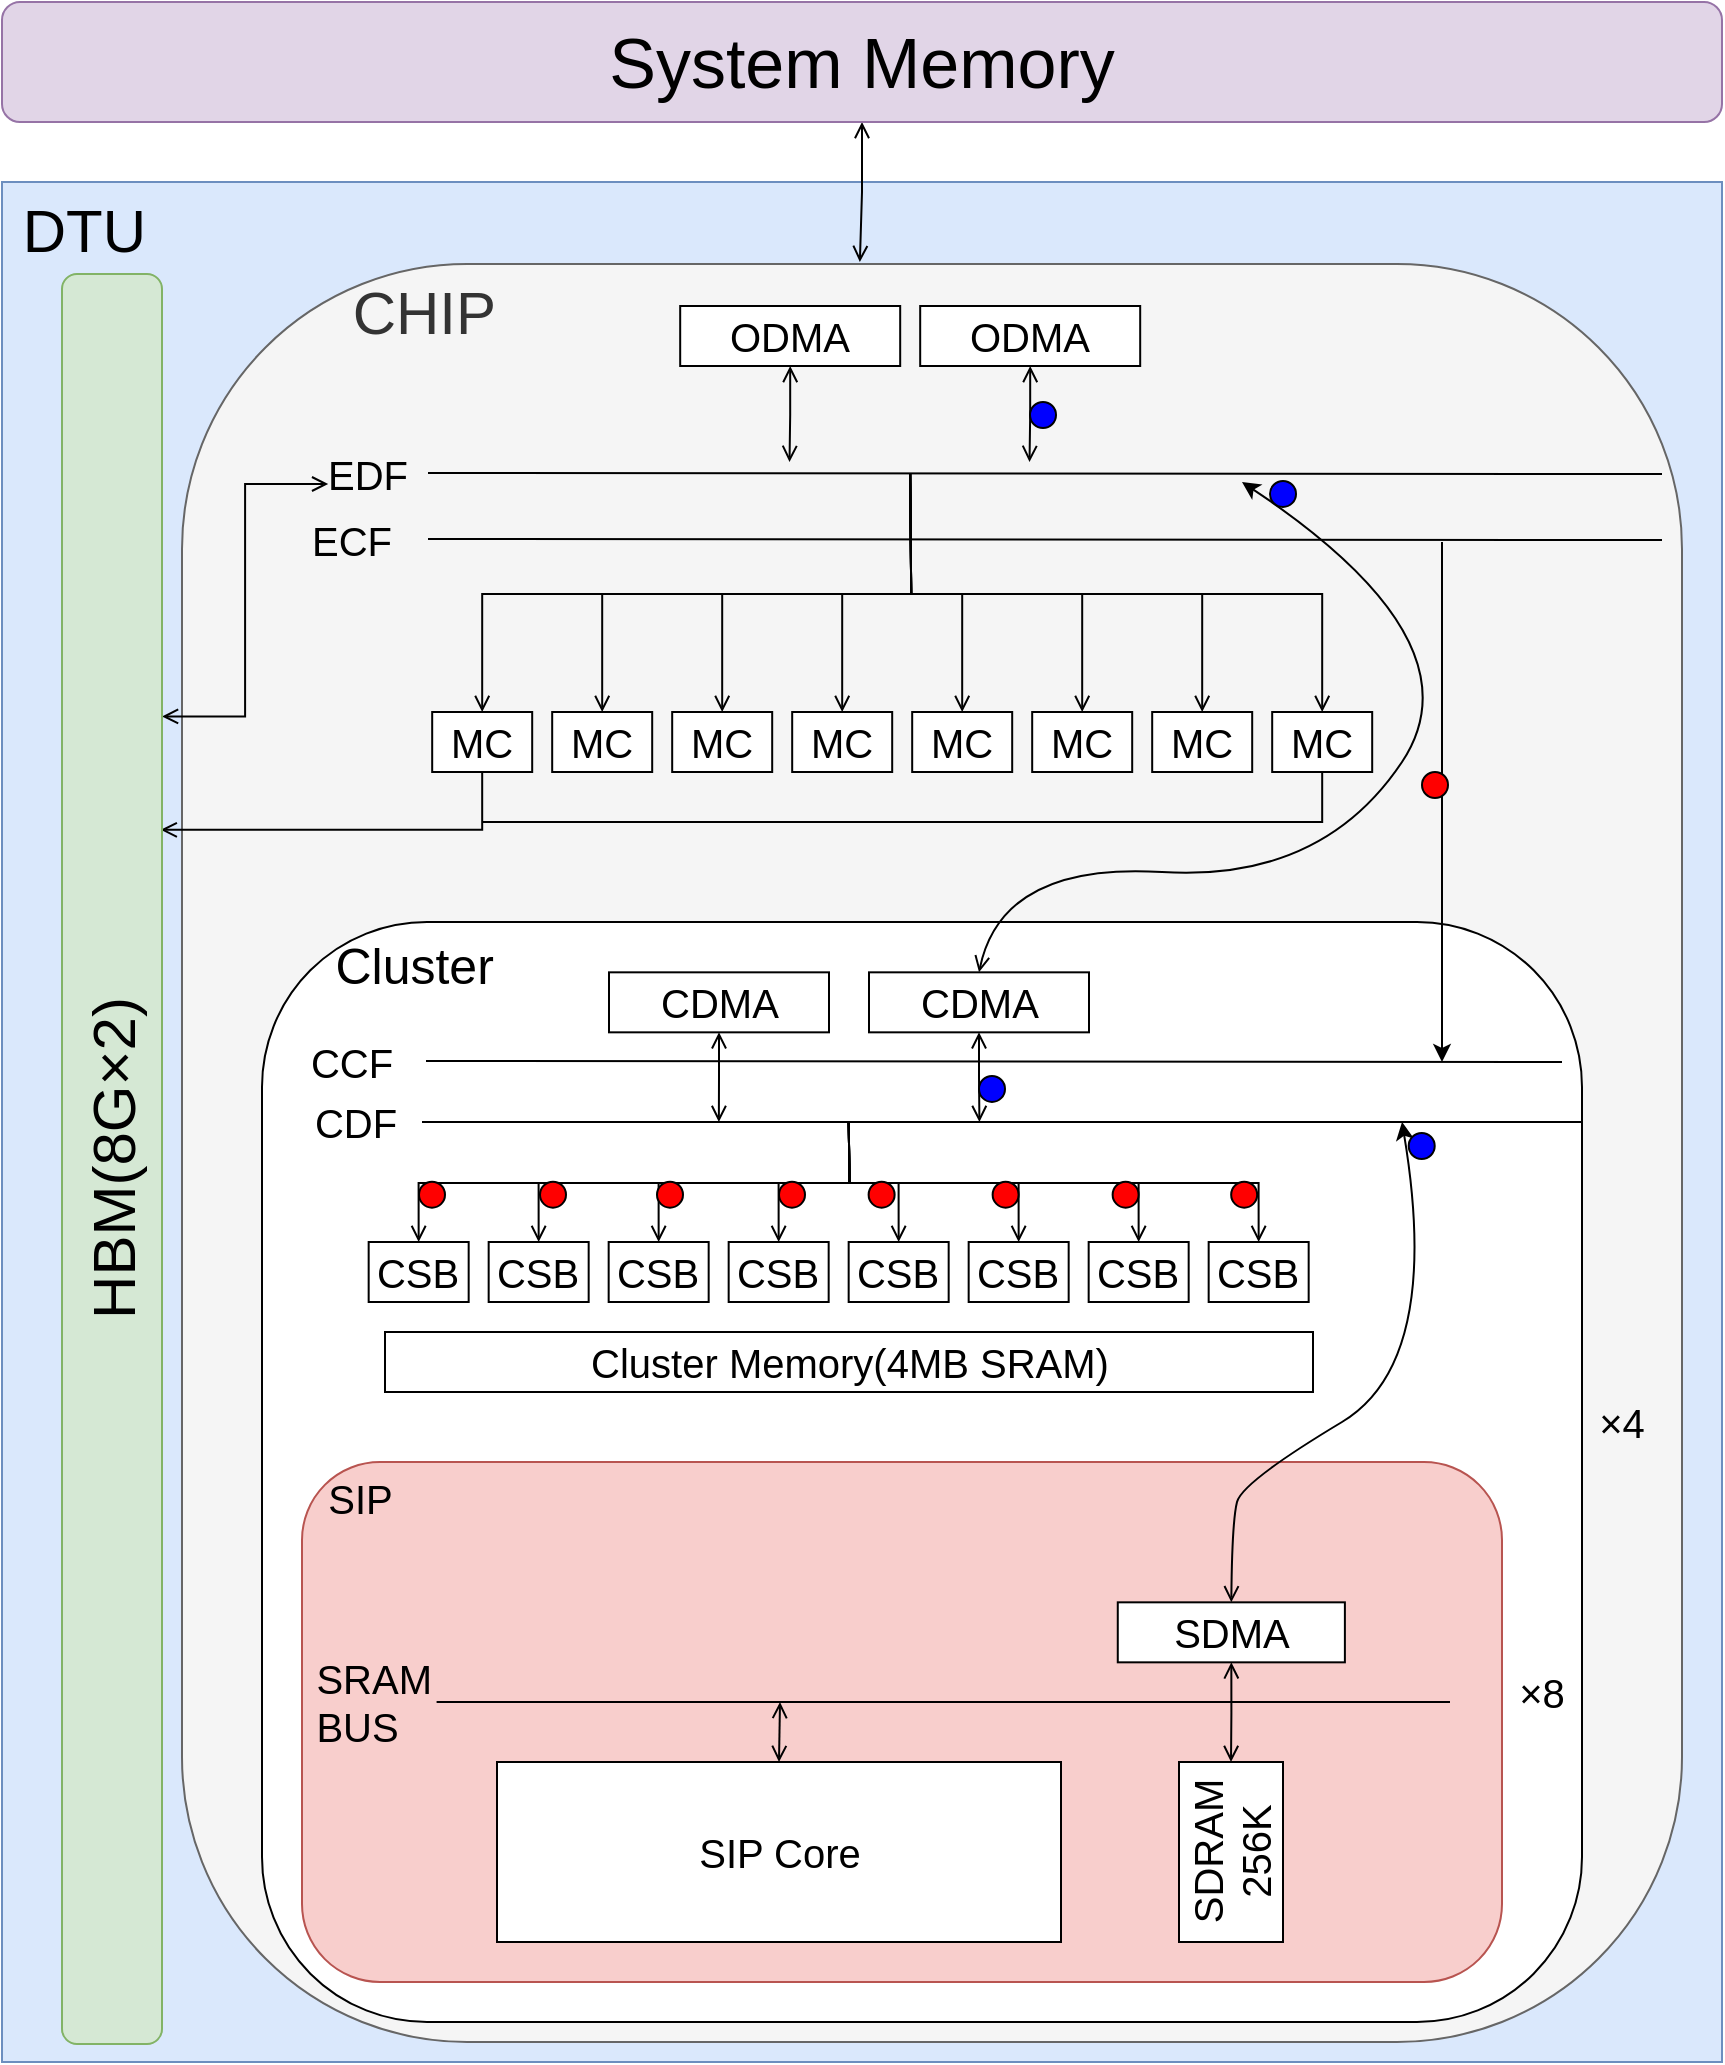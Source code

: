 <mxfile pages="1" version="11.1.5" type="github"><diagram name="Page-1" id="7e0a89b8-554c-2b80-1dc8-d5c74ca68de4"><mxGraphModel dx="782" dy="435" grid="1" gridSize="10" guides="1" tooltips="1" connect="1" arrows="1" fold="1" page="1" pageScale="1" pageWidth="1100" pageHeight="850" background="#ffffff" math="0" shadow="0"><root><mxCell id="0"/><mxCell id="1" parent="0"/><mxCell id="fnxAtJlPScLC8XFcpCaT-1247" value="&lt;font style=&quot;font-size: 30px&quot;&gt;&amp;nbsp;DTU&lt;/font&gt;" style="rounded=0;whiteSpace=wrap;html=1;strokeColor=#6c8ebf;fillColor=#dae8fc;fontSize=20;align=left;verticalAlign=top;" vertex="1" parent="1"><mxGeometry x="590" y="130" width="860" height="940" as="geometry"/></mxCell><mxCell id="fnxAtJlPScLC8XFcpCaT-400" value="&lt;font style=&quot;font-size: 30px&quot;&gt;&amp;nbsp; &amp;nbsp; &amp;nbsp; &amp;nbsp; &amp;nbsp; CHIP&lt;/font&gt;" style="rounded=1;whiteSpace=wrap;html=1;align=left;verticalAlign=top;fontSize=25;arcSize=19;fillColor=#f5f5f5;strokeColor=#666666;fontColor=#333333;" vertex="1" parent="1"><mxGeometry x="680" y="171" width="750" height="889" as="geometry"/></mxCell><mxCell id="fnxAtJlPScLC8XFcpCaT-1179" value="&lt;font style=&quot;font-size: 25px;&quot;&gt;&amp;nbsp; &amp;nbsp; &amp;nbsp;Cluster&lt;/font&gt;" style="rounded=1;whiteSpace=wrap;html=1;align=left;verticalAlign=top;fontSize=25;" vertex="1" parent="1"><mxGeometry x="720" y="500" width="660" height="550" as="geometry"/></mxCell><mxCell id="fnxAtJlPScLC8XFcpCaT-349" style="edgeStyle=orthogonalEdgeStyle;rounded=0;orthogonalLoop=1;jettySize=auto;html=1;exitX=0.5;exitY=0;exitDx=0;exitDy=0;startArrow=open;startFill=0;endArrow=none;endFill=0;strokeColor=#000000;fontSize=20;" edge="1" parent="1" source="fnxAtJlPScLC8XFcpCaT-285"><mxGeometry relative="1" as="geometry"><mxPoint x="1013.333" y="600" as="targetPoint"/></mxGeometry></mxCell><mxCell id="fnxAtJlPScLC8XFcpCaT-285" value="CSB" style="rounded=0;whiteSpace=wrap;html=1;align=center;fontSize=20;" vertex="1" parent="1"><mxGeometry x="773.333" y="660" width="50" height="30" as="geometry"/></mxCell><mxCell id="fnxAtJlPScLC8XFcpCaT-350" style="edgeStyle=orthogonalEdgeStyle;rounded=0;orthogonalLoop=1;jettySize=auto;html=1;exitX=0.5;exitY=0;exitDx=0;exitDy=0;startArrow=open;startFill=0;endArrow=none;endFill=0;strokeColor=#000000;fontSize=20;" edge="1" parent="1" source="fnxAtJlPScLC8XFcpCaT-290"><mxGeometry relative="1" as="geometry"><mxPoint x="1013.333" y="600" as="targetPoint"/></mxGeometry></mxCell><mxCell id="fnxAtJlPScLC8XFcpCaT-290" value="CSB" style="rounded=0;whiteSpace=wrap;html=1;align=center;fontSize=20;" vertex="1" parent="1"><mxGeometry x="833.333" y="660" width="50" height="30" as="geometry"/></mxCell><mxCell id="fnxAtJlPScLC8XFcpCaT-351" style="edgeStyle=orthogonalEdgeStyle;rounded=0;orthogonalLoop=1;jettySize=auto;html=1;exitX=0.5;exitY=0;exitDx=0;exitDy=0;startArrow=open;startFill=0;endArrow=none;endFill=0;strokeColor=#000000;fontSize=20;" edge="1" parent="1" source="fnxAtJlPScLC8XFcpCaT-291"><mxGeometry relative="1" as="geometry"><mxPoint x="1013.333" y="600" as="targetPoint"/></mxGeometry></mxCell><mxCell id="fnxAtJlPScLC8XFcpCaT-291" value="CSB" style="rounded=0;whiteSpace=wrap;html=1;align=center;fontSize=20;" vertex="1" parent="1"><mxGeometry x="893.333" y="660" width="50" height="30" as="geometry"/></mxCell><mxCell id="fnxAtJlPScLC8XFcpCaT-352" style="edgeStyle=orthogonalEdgeStyle;rounded=0;orthogonalLoop=1;jettySize=auto;html=1;exitX=0.5;exitY=0;exitDx=0;exitDy=0;startArrow=open;startFill=0;endArrow=none;endFill=0;strokeColor=#000000;fontSize=20;" edge="1" parent="1" source="fnxAtJlPScLC8XFcpCaT-292"><mxGeometry relative="1" as="geometry"><mxPoint x="1013.333" y="600" as="targetPoint"/></mxGeometry></mxCell><mxCell id="fnxAtJlPScLC8XFcpCaT-292" value="CSB" style="rounded=0;whiteSpace=wrap;html=1;align=center;fontSize=20;" vertex="1" parent="1"><mxGeometry x="953.333" y="660" width="50" height="30" as="geometry"/></mxCell><mxCell id="fnxAtJlPScLC8XFcpCaT-353" style="edgeStyle=orthogonalEdgeStyle;rounded=0;orthogonalLoop=1;jettySize=auto;html=1;exitX=0.5;exitY=0;exitDx=0;exitDy=0;startArrow=open;startFill=0;endArrow=none;endFill=0;strokeColor=#000000;fontSize=20;" edge="1" parent="1" source="fnxAtJlPScLC8XFcpCaT-294"><mxGeometry relative="1" as="geometry"><mxPoint x="1013.333" y="600" as="targetPoint"/></mxGeometry></mxCell><mxCell id="fnxAtJlPScLC8XFcpCaT-294" value="CSB" style="rounded=0;whiteSpace=wrap;html=1;align=center;fontSize=20;" vertex="1" parent="1"><mxGeometry x="1013.333" y="660" width="50" height="30" as="geometry"/></mxCell><mxCell id="fnxAtJlPScLC8XFcpCaT-354" style="edgeStyle=orthogonalEdgeStyle;rounded=0;orthogonalLoop=1;jettySize=auto;html=1;exitX=0.5;exitY=0;exitDx=0;exitDy=0;startArrow=open;startFill=0;endArrow=none;endFill=0;strokeColor=#000000;fontSize=20;" edge="1" parent="1" source="fnxAtJlPScLC8XFcpCaT-295"><mxGeometry relative="1" as="geometry"><mxPoint x="1013.333" y="600" as="targetPoint"/></mxGeometry></mxCell><mxCell id="fnxAtJlPScLC8XFcpCaT-295" value="CSB" style="rounded=0;whiteSpace=wrap;html=1;align=center;fontSize=20;" vertex="1" parent="1"><mxGeometry x="1073.333" y="660" width="50" height="30" as="geometry"/></mxCell><mxCell id="fnxAtJlPScLC8XFcpCaT-355" style="edgeStyle=orthogonalEdgeStyle;rounded=0;orthogonalLoop=1;jettySize=auto;html=1;exitX=0.5;exitY=0;exitDx=0;exitDy=0;startArrow=open;startFill=0;endArrow=none;endFill=0;strokeColor=#000000;fontSize=20;" edge="1" parent="1" source="fnxAtJlPScLC8XFcpCaT-296"><mxGeometry relative="1" as="geometry"><mxPoint x="1013.333" y="600" as="targetPoint"/></mxGeometry></mxCell><mxCell id="fnxAtJlPScLC8XFcpCaT-296" value="CSB" style="rounded=0;whiteSpace=wrap;html=1;align=center;fontSize=20;" vertex="1" parent="1"><mxGeometry x="1133.333" y="660" width="50" height="30" as="geometry"/></mxCell><mxCell id="fnxAtJlPScLC8XFcpCaT-356" style="edgeStyle=orthogonalEdgeStyle;rounded=0;orthogonalLoop=1;jettySize=auto;html=1;exitX=0.5;exitY=0;exitDx=0;exitDy=0;startArrow=open;startFill=0;endArrow=none;endFill=0;strokeColor=#000000;fontSize=20;" edge="1" parent="1" source="fnxAtJlPScLC8XFcpCaT-297"><mxGeometry relative="1" as="geometry"><mxPoint x="1013.333" y="600" as="targetPoint"/></mxGeometry></mxCell><mxCell id="fnxAtJlPScLC8XFcpCaT-297" value="CSB" style="rounded=0;whiteSpace=wrap;html=1;align=center;fontSize=20;" vertex="1" parent="1"><mxGeometry x="1193.333" y="660" width="50" height="30" as="geometry"/></mxCell><mxCell id="fnxAtJlPScLC8XFcpCaT-321" style="edgeStyle=orthogonalEdgeStyle;rounded=0;orthogonalLoop=1;jettySize=auto;html=1;exitX=0.5;exitY=0;exitDx=0;exitDy=0;startArrow=open;startFill=0;endArrow=none;endFill=0;strokeColor=#000000;fontSize=20;" edge="1" parent="1" source="fnxAtJlPScLC8XFcpCaT-298"><mxGeometry relative="1" as="geometry"><mxPoint x="1044.095" y="276" as="targetPoint"/></mxGeometry></mxCell><mxCell id="fnxAtJlPScLC8XFcpCaT-1249" style="edgeStyle=orthogonalEdgeStyle;rounded=0;orthogonalLoop=1;jettySize=auto;html=1;exitX=0.5;exitY=1;exitDx=0;exitDy=0;entryX=0.987;entryY=0.314;entryDx=0;entryDy=0;entryPerimeter=0;startArrow=none;startFill=0;endArrow=open;endFill=0;strokeColor=#000000;fontSize=20;" edge="1" parent="1" source="fnxAtJlPScLC8XFcpCaT-298" target="fnxAtJlPScLC8XFcpCaT-1181"><mxGeometry relative="1" as="geometry"/></mxCell><mxCell id="fnxAtJlPScLC8XFcpCaT-298" value="MC" style="rounded=0;whiteSpace=wrap;html=1;align=center;fontSize=20;" vertex="1" parent="1"><mxGeometry x="805.095" y="395" width="50" height="30" as="geometry"/></mxCell><mxCell id="fnxAtJlPScLC8XFcpCaT-325" style="edgeStyle=orthogonalEdgeStyle;rounded=0;orthogonalLoop=1;jettySize=auto;html=1;exitX=0.5;exitY=0;exitDx=0;exitDy=0;startArrow=open;startFill=0;endArrow=none;endFill=0;strokeColor=#000000;fontSize=20;" edge="1" parent="1" source="fnxAtJlPScLC8XFcpCaT-299"><mxGeometry relative="1" as="geometry"><mxPoint x="1044.095" y="276" as="targetPoint"/></mxGeometry></mxCell><mxCell id="fnxAtJlPScLC8XFcpCaT-299" value="MC" style="rounded=0;whiteSpace=wrap;html=1;align=center;fontSize=20;" vertex="1" parent="1"><mxGeometry x="865.095" y="395" width="50" height="30" as="geometry"/></mxCell><mxCell id="fnxAtJlPScLC8XFcpCaT-326" style="edgeStyle=orthogonalEdgeStyle;rounded=0;orthogonalLoop=1;jettySize=auto;html=1;exitX=0.5;exitY=0;exitDx=0;exitDy=0;startArrow=open;startFill=0;endArrow=none;endFill=0;strokeColor=#000000;fontSize=20;" edge="1" parent="1" source="fnxAtJlPScLC8XFcpCaT-300"><mxGeometry relative="1" as="geometry"><mxPoint x="1044.095" y="276" as="targetPoint"/></mxGeometry></mxCell><mxCell id="fnxAtJlPScLC8XFcpCaT-300" value="MC" style="rounded=0;whiteSpace=wrap;html=1;align=center;fontSize=20;" vertex="1" parent="1"><mxGeometry x="925.095" y="395" width="50" height="30" as="geometry"/></mxCell><mxCell id="fnxAtJlPScLC8XFcpCaT-327" style="edgeStyle=orthogonalEdgeStyle;rounded=0;orthogonalLoop=1;jettySize=auto;html=1;exitX=0.5;exitY=0;exitDx=0;exitDy=0;startArrow=open;startFill=0;endArrow=none;endFill=0;strokeColor=#000000;fontSize=20;" edge="1" parent="1" source="fnxAtJlPScLC8XFcpCaT-301"><mxGeometry relative="1" as="geometry"><mxPoint x="1044.095" y="276" as="targetPoint"/></mxGeometry></mxCell><mxCell id="fnxAtJlPScLC8XFcpCaT-301" value="MC" style="rounded=0;whiteSpace=wrap;html=1;align=center;fontSize=20;" vertex="1" parent="1"><mxGeometry x="985.095" y="395" width="50" height="30" as="geometry"/></mxCell><mxCell id="fnxAtJlPScLC8XFcpCaT-328" style="edgeStyle=orthogonalEdgeStyle;rounded=0;orthogonalLoop=1;jettySize=auto;html=1;exitX=0.5;exitY=0;exitDx=0;exitDy=0;startArrow=open;startFill=0;endArrow=none;endFill=0;strokeColor=#000000;fontSize=20;" edge="1" parent="1" source="fnxAtJlPScLC8XFcpCaT-302"><mxGeometry relative="1" as="geometry"><mxPoint x="1044.095" y="276" as="targetPoint"/></mxGeometry></mxCell><mxCell id="fnxAtJlPScLC8XFcpCaT-302" value="MC" style="rounded=0;whiteSpace=wrap;html=1;align=center;fontSize=20;" vertex="1" parent="1"><mxGeometry x="1045.095" y="395" width="50" height="30" as="geometry"/></mxCell><mxCell id="fnxAtJlPScLC8XFcpCaT-329" style="edgeStyle=orthogonalEdgeStyle;rounded=0;orthogonalLoop=1;jettySize=auto;html=1;exitX=0.5;exitY=0;exitDx=0;exitDy=0;startArrow=open;startFill=0;endArrow=none;endFill=0;strokeColor=#000000;fontSize=20;" edge="1" parent="1" source="fnxAtJlPScLC8XFcpCaT-303"><mxGeometry relative="1" as="geometry"><mxPoint x="1044.095" y="276" as="targetPoint"/></mxGeometry></mxCell><mxCell id="fnxAtJlPScLC8XFcpCaT-303" value="MC" style="rounded=0;whiteSpace=wrap;html=1;align=center;fontSize=20;" vertex="1" parent="1"><mxGeometry x="1105.095" y="395" width="50" height="30" as="geometry"/></mxCell><mxCell id="fnxAtJlPScLC8XFcpCaT-330" style="edgeStyle=orthogonalEdgeStyle;rounded=0;orthogonalLoop=1;jettySize=auto;html=1;exitX=0.5;exitY=0;exitDx=0;exitDy=0;startArrow=open;startFill=0;endArrow=none;endFill=0;strokeColor=#000000;fontSize=20;" edge="1" parent="1" source="fnxAtJlPScLC8XFcpCaT-304"><mxGeometry relative="1" as="geometry"><mxPoint x="1044.095" y="276" as="targetPoint"/></mxGeometry></mxCell><mxCell id="fnxAtJlPScLC8XFcpCaT-304" value="MC" style="rounded=0;whiteSpace=wrap;html=1;align=center;fontSize=20;" vertex="1" parent="1"><mxGeometry x="1165.095" y="395" width="50" height="30" as="geometry"/></mxCell><mxCell id="fnxAtJlPScLC8XFcpCaT-322" style="edgeStyle=orthogonalEdgeStyle;rounded=0;orthogonalLoop=1;jettySize=auto;html=1;exitX=0.5;exitY=0;exitDx=0;exitDy=0;startArrow=open;startFill=0;endArrow=none;endFill=0;strokeColor=#000000;fontSize=20;" edge="1" parent="1" source="fnxAtJlPScLC8XFcpCaT-305"><mxGeometry relative="1" as="geometry"><mxPoint x="1044.095" y="276" as="targetPoint"/></mxGeometry></mxCell><mxCell id="fnxAtJlPScLC8XFcpCaT-1251" style="edgeStyle=orthogonalEdgeStyle;rounded=0;orthogonalLoop=1;jettySize=auto;html=1;exitX=0.5;exitY=1;exitDx=0;exitDy=0;startArrow=none;startFill=0;endArrow=none;endFill=0;strokeColor=#000000;fontSize=20;" edge="1" parent="1" source="fnxAtJlPScLC8XFcpCaT-305"><mxGeometry relative="1" as="geometry"><mxPoint x="830" y="450" as="targetPoint"/><Array as="points"><mxPoint x="1250" y="450"/></Array></mxGeometry></mxCell><mxCell id="fnxAtJlPScLC8XFcpCaT-305" value="MC" style="rounded=0;whiteSpace=wrap;html=1;align=center;fontSize=20;" vertex="1" parent="1"><mxGeometry x="1225.095" y="395" width="50" height="30" as="geometry"/></mxCell><mxCell id="fnxAtJlPScLC8XFcpCaT-307" value="" style="endArrow=none;html=1;strokeColor=#000000;fontSize=20;" edge="1" parent="1"><mxGeometry width="50" height="50" relative="1" as="geometry"><mxPoint x="803" y="275.5" as="sourcePoint"/><mxPoint x="1420" y="276" as="targetPoint"/><Array as="points"/></mxGeometry></mxCell><mxCell id="fnxAtJlPScLC8XFcpCaT-324" value="EDF" style="text;html=1;strokeColor=none;fillColor=none;align=center;verticalAlign=middle;whiteSpace=wrap;rounded=0;fontSize=20;" vertex="1" parent="1"><mxGeometry x="753.095" y="266" width="40" height="20" as="geometry"/></mxCell><mxCell id="fnxAtJlPScLC8XFcpCaT-1190" style="edgeStyle=orthogonalEdgeStyle;rounded=0;orthogonalLoop=1;jettySize=auto;html=1;exitX=0.5;exitY=1;exitDx=0;exitDy=0;startArrow=open;startFill=0;endArrow=open;endFill=0;strokeColor=#000000;fontSize=20;" edge="1" parent="1" source="fnxAtJlPScLC8XFcpCaT-332"><mxGeometry relative="1" as="geometry"><mxPoint x="983.759" y="270" as="targetPoint"/></mxGeometry></mxCell><mxCell id="fnxAtJlPScLC8XFcpCaT-332" value="&lt;font style=&quot;font-size: 20px&quot;&gt;ODMA&lt;/font&gt;" style="rounded=0;whiteSpace=wrap;html=1;align=center;fontSize=20;" vertex="1" parent="1"><mxGeometry x="929.095" y="192" width="110" height="30" as="geometry"/></mxCell><mxCell id="fnxAtJlPScLC8XFcpCaT-1192" style="edgeStyle=orthogonalEdgeStyle;rounded=0;orthogonalLoop=1;jettySize=auto;html=1;exitX=0.5;exitY=1;exitDx=0;exitDy=0;startArrow=open;startFill=0;endArrow=open;endFill=0;strokeColor=#000000;fontSize=20;" edge="1" parent="1" source="fnxAtJlPScLC8XFcpCaT-336"><mxGeometry relative="1" as="geometry"><mxPoint x="1103.759" y="270" as="targetPoint"/></mxGeometry></mxCell><mxCell id="fnxAtJlPScLC8XFcpCaT-336" value="&lt;font style=&quot;font-size: 20px&quot;&gt;ODMA&lt;/font&gt;" style="rounded=0;whiteSpace=wrap;html=1;align=center;fontSize=20;" vertex="1" parent="1"><mxGeometry x="1049.095" y="192" width="110" height="30" as="geometry"/></mxCell><mxCell id="fnxAtJlPScLC8XFcpCaT-337" value="" style="endArrow=none;html=1;strokeColor=#000000;fontSize=20;" edge="1" parent="1"><mxGeometry width="50" height="50" relative="1" as="geometry"><mxPoint x="800" y="600" as="sourcePoint"/><mxPoint x="1380" y="600" as="targetPoint"/><Array as="points"/></mxGeometry></mxCell><mxCell id="fnxAtJlPScLC8XFcpCaT-338" value="CDF" style="text;html=1;strokeColor=none;fillColor=none;align=center;verticalAlign=middle;whiteSpace=wrap;rounded=0;fontSize=20;" vertex="1" parent="1"><mxGeometry x="746.833" y="590" width="40" height="20" as="geometry"/></mxCell><mxCell id="fnxAtJlPScLC8XFcpCaT-1232" style="edgeStyle=orthogonalEdgeStyle;rounded=0;orthogonalLoop=1;jettySize=auto;html=1;exitX=0.5;exitY=1;exitDx=0;exitDy=0;startArrow=open;startFill=0;endArrow=open;endFill=0;strokeColor=#000000;fontSize=20;" edge="1" parent="1" source="fnxAtJlPScLC8XFcpCaT-339"><mxGeometry relative="1" as="geometry"><mxPoint x="948.429" y="600" as="targetPoint"/></mxGeometry></mxCell><mxCell id="fnxAtJlPScLC8XFcpCaT-339" value="CDMA" style="rounded=0;whiteSpace=wrap;html=1;align=center;fontSize=20;" vertex="1" parent="1"><mxGeometry x="893.5" y="525.167" width="110" height="30" as="geometry"/></mxCell><mxCell id="fnxAtJlPScLC8XFcpCaT-1233" style="edgeStyle=orthogonalEdgeStyle;rounded=0;orthogonalLoop=1;jettySize=auto;html=1;exitX=0.5;exitY=1;exitDx=0;exitDy=0;startArrow=open;startFill=0;endArrow=open;endFill=0;strokeColor=#000000;fontSize=20;" edge="1" parent="1" source="fnxAtJlPScLC8XFcpCaT-340"><mxGeometry relative="1" as="geometry"><mxPoint x="1078.714" y="600" as="targetPoint"/></mxGeometry></mxCell><mxCell id="fnxAtJlPScLC8XFcpCaT-340" value="CDMA" style="rounded=0;whiteSpace=wrap;html=1;align=center;fontSize=20;" vertex="1" parent="1"><mxGeometry x="1023.5" y="525.167" width="110" height="30" as="geometry"/></mxCell><mxCell id="fnxAtJlPScLC8XFcpCaT-402" value="Cluster Memory(4MB SRAM)" style="rounded=0;whiteSpace=wrap;html=1;align=center;fontSize=20;" vertex="1" parent="1"><mxGeometry x="781.5" y="705" width="464" height="30" as="geometry"/></mxCell><mxCell id="fnxAtJlPScLC8XFcpCaT-1248" style="edgeStyle=orthogonalEdgeStyle;rounded=0;orthogonalLoop=1;jettySize=auto;html=1;exitX=1;exitY=0.25;exitDx=0;exitDy=0;entryX=0;entryY=0.75;entryDx=0;entryDy=0;startArrow=open;startFill=0;endArrow=open;endFill=0;strokeColor=#000000;fontSize=20;" edge="1" parent="1" source="fnxAtJlPScLC8XFcpCaT-1181" target="fnxAtJlPScLC8XFcpCaT-324"><mxGeometry relative="1" as="geometry"/></mxCell><mxCell id="fnxAtJlPScLC8XFcpCaT-1181" value="&lt;font style=&quot;font-size: 30px&quot;&gt;HBM(8G×2)&lt;/font&gt;" style="rounded=1;whiteSpace=wrap;html=1;align=center;direction=east;flipV=0;horizontal=0;fontSize=25;fillColor=#d5e8d4;strokeColor=#82b366;" vertex="1" parent="1"><mxGeometry x="620" y="176" width="50" height="885" as="geometry"/></mxCell><mxCell id="fnxAtJlPScLC8XFcpCaT-404" value="&lt;font style=&quot;font-size: 20px;&quot;&gt;&amp;nbsp; SIP&lt;/font&gt;" style="rounded=1;whiteSpace=wrap;html=1;align=left;verticalAlign=top;fontSize=20;fillColor=#f8cecc;strokeColor=#b85450;" vertex="1" parent="1"><mxGeometry x="740" y="770" width="600" height="260" as="geometry"/></mxCell><mxCell id="fnxAtJlPScLC8XFcpCaT-1243" style="edgeStyle=orthogonalEdgeStyle;rounded=0;orthogonalLoop=1;jettySize=auto;html=1;exitX=0.5;exitY=1;exitDx=0;exitDy=0;entryX=0.5;entryY=0;entryDx=0;entryDy=0;startArrow=open;startFill=0;endArrow=open;endFill=0;strokeColor=#000000;fontSize=20;" edge="1" parent="1" source="fnxAtJlPScLC8XFcpCaT-361" target="fnxAtJlPScLC8XFcpCaT-369"><mxGeometry relative="1" as="geometry"/></mxCell><mxCell id="fnxAtJlPScLC8XFcpCaT-361" value="SDMA" style="rounded=0;whiteSpace=wrap;html=1;align=center;fontSize=20;" vertex="1" parent="1"><mxGeometry x="1147.888" y="840.167" width="113.557" height="30" as="geometry"/></mxCell><mxCell id="fnxAtJlPScLC8XFcpCaT-369" value="SDRAM&lt;br&gt;256K" style="rounded=0;whiteSpace=wrap;html=1;align=center;fontSize=20;horizontal=0;" vertex="1" parent="1"><mxGeometry x="1178.5" y="920" width="52" height="90" as="geometry"/></mxCell><mxCell id="fnxAtJlPScLC8XFcpCaT-378" value="" style="endArrow=none;html=1;strokeColor=#000000;fontSize=20;" edge="1" parent="1"><mxGeometry width="50" height="50" relative="1" as="geometry"><mxPoint x="807.293" y="890" as="sourcePoint"/><mxPoint x="1313.999" y="890" as="targetPoint"/><Array as="points"/></mxGeometry></mxCell><mxCell id="fnxAtJlPScLC8XFcpCaT-381" value="&lt;div style=&quot;text-align: justify&quot;&gt;&lt;span&gt;SRAM&lt;/span&gt;&lt;/div&gt;&lt;div style=&quot;text-align: justify&quot;&gt;&lt;span&gt;BUS&lt;/span&gt;&lt;/div&gt;" style="text;html=1;strokeColor=none;fillColor=none;align=right;verticalAlign=middle;whiteSpace=wrap;rounded=0;fontSize=20;" vertex="1" parent="1"><mxGeometry x="766" y="880" width="41.293" height="20" as="geometry"/></mxCell><mxCell id="fnxAtJlPScLC8XFcpCaT-1183" value="×8" style="text;html=1;strokeColor=none;fillColor=none;align=center;verticalAlign=middle;whiteSpace=wrap;rounded=0;fontSize=20;" vertex="1" parent="1"><mxGeometry x="1340" y="875" width="40" height="20" as="geometry"/></mxCell><mxCell id="fnxAtJlPScLC8XFcpCaT-1184" value="×4" style="text;html=1;strokeColor=none;fillColor=none;align=center;verticalAlign=middle;whiteSpace=wrap;rounded=0;fontSize=20;" vertex="1" parent="1"><mxGeometry x="1380" y="740" width="40" height="20" as="geometry"/></mxCell><mxCell id="fnxAtJlPScLC8XFcpCaT-1193" style="edgeStyle=orthogonalEdgeStyle;rounded=0;orthogonalLoop=1;jettySize=auto;html=1;exitX=0.5;exitY=1;exitDx=0;exitDy=0;startArrow=open;startFill=0;endArrow=open;endFill=0;strokeColor=#000000;fontSize=20;" edge="1" parent="1" source="fnxAtJlPScLC8XFcpCaT-1185"><mxGeometry relative="1" as="geometry"><mxPoint x="1018.931" y="170" as="targetPoint"/></mxGeometry></mxCell><mxCell id="fnxAtJlPScLC8XFcpCaT-1185" value="&lt;font style=&quot;font-size: 35px&quot;&gt;System Memory&lt;/font&gt;" style="rounded=1;whiteSpace=wrap;html=1;fontSize=20;align=center;fillColor=#e1d5e7;strokeColor=#9673a6;" vertex="1" parent="1"><mxGeometry x="590" y="40" width="860" height="60" as="geometry"/></mxCell><mxCell id="fnxAtJlPScLC8XFcpCaT-1202" value="" style="ellipse;whiteSpace=wrap;html=1;aspect=fixed;fontSize=20;align=center;fillColor=#FF0000;" vertex="1" parent="1"><mxGeometry x="798.5" y="629.849" width="13" height="13" as="geometry"/></mxCell><mxCell id="fnxAtJlPScLC8XFcpCaT-1203" value="" style="ellipse;whiteSpace=wrap;html=1;aspect=fixed;fontSize=20;align=center;fillColor=#FF0000;" vertex="1" parent="1"><mxGeometry x="859" y="629.849" width="13" height="13" as="geometry"/></mxCell><mxCell id="fnxAtJlPScLC8XFcpCaT-1204" value="" style="ellipse;whiteSpace=wrap;html=1;aspect=fixed;fontSize=20;align=center;fillColor=#FF0000;" vertex="1" parent="1"><mxGeometry x="917.5" y="629.849" width="13" height="13" as="geometry"/></mxCell><mxCell id="fnxAtJlPScLC8XFcpCaT-1205" value="" style="ellipse;whiteSpace=wrap;html=1;aspect=fixed;fontSize=20;align=center;fillColor=#FF0000;" vertex="1" parent="1"><mxGeometry x="978.5" y="629.849" width="13" height="13" as="geometry"/></mxCell><mxCell id="fnxAtJlPScLC8XFcpCaT-1206" value="" style="ellipse;whiteSpace=wrap;html=1;aspect=fixed;fontSize=20;align=center;fillColor=#FF0000;" vertex="1" parent="1"><mxGeometry x="1023.317" y="629.849" width="13" height="13" as="geometry"/></mxCell><mxCell id="fnxAtJlPScLC8XFcpCaT-1207" value="" style="ellipse;whiteSpace=wrap;html=1;aspect=fixed;fontSize=20;align=center;fillColor=#FF0000;" vertex="1" parent="1"><mxGeometry x="1085.317" y="629.849" width="13" height="13" as="geometry"/></mxCell><mxCell id="fnxAtJlPScLC8XFcpCaT-1211" value="" style="ellipse;whiteSpace=wrap;html=1;aspect=fixed;fontSize=20;align=center;fillColor=#FF0000;" vertex="1" parent="1"><mxGeometry x="1145.317" y="629.849" width="13" height="13" as="geometry"/></mxCell><mxCell id="fnxAtJlPScLC8XFcpCaT-1212" value="" style="ellipse;whiteSpace=wrap;html=1;aspect=fixed;fontSize=20;align=center;fillColor=#FF0000;" vertex="1" parent="1"><mxGeometry x="1204.587" y="629.849" width="13" height="13" as="geometry"/></mxCell><mxCell id="fnxAtJlPScLC8XFcpCaT-1217" value="" style="endArrow=none;html=1;strokeColor=#000000;fontSize=20;" edge="1" parent="1"><mxGeometry width="50" height="50" relative="1" as="geometry"><mxPoint x="803" y="308.5" as="sourcePoint"/><mxPoint x="1420" y="309" as="targetPoint"/><Array as="points"/></mxGeometry></mxCell><mxCell id="fnxAtJlPScLC8XFcpCaT-1218" value="ECF" style="text;html=1;strokeColor=none;fillColor=none;align=center;verticalAlign=middle;whiteSpace=wrap;rounded=0;fontSize=20;" vertex="1" parent="1"><mxGeometry x="745.095" y="299" width="40" height="20" as="geometry"/></mxCell><mxCell id="fnxAtJlPScLC8XFcpCaT-1219" value="" style="endArrow=classic;html=1;strokeColor=#000000;fontSize=20;" edge="1" parent="1"><mxGeometry width="50" height="50" relative="1" as="geometry"><mxPoint x="1310" y="310" as="sourcePoint"/><mxPoint x="1310" y="570" as="targetPoint"/></mxGeometry></mxCell><mxCell id="fnxAtJlPScLC8XFcpCaT-1222" value="" style="ellipse;whiteSpace=wrap;html=1;aspect=fixed;fontSize=20;align=center;fillColor=#FF0000;" vertex="1" parent="1"><mxGeometry x="1300" y="425" width="13" height="13" as="geometry"/></mxCell><mxCell id="fnxAtJlPScLC8XFcpCaT-1223" value="CCF" style="text;html=1;strokeColor=none;fillColor=none;align=center;verticalAlign=middle;whiteSpace=wrap;rounded=0;fontSize=20;" vertex="1" parent="1"><mxGeometry x="745.333" y="560" width="40" height="20" as="geometry"/></mxCell><mxCell id="fnxAtJlPScLC8XFcpCaT-1224" value="" style="endArrow=none;html=1;strokeColor=#000000;fontSize=20;" edge="1" parent="1"><mxGeometry width="50" height="50" relative="1" as="geometry"><mxPoint x="802" y="569.5" as="sourcePoint"/><mxPoint x="1370" y="570" as="targetPoint"/><Array as="points"/></mxGeometry></mxCell><mxCell id="fnxAtJlPScLC8XFcpCaT-1231" value="" style="ellipse;whiteSpace=wrap;html=1;aspect=fixed;fontSize=20;align=center;fillColor=#0000FF;" vertex="1" parent="1"><mxGeometry x="1104" y="240" width="13" height="13" as="geometry"/></mxCell><mxCell id="fnxAtJlPScLC8XFcpCaT-1234" value="" style="curved=1;endArrow=classic;html=1;strokeColor=#000000;fontSize=20;exitX=0.5;exitY=0;exitDx=0;exitDy=0;startArrow=open;startFill=0;" edge="1" parent="1" source="fnxAtJlPScLC8XFcpCaT-340"><mxGeometry width="50" height="50" relative="1" as="geometry"><mxPoint x="940" y="530" as="sourcePoint"/><mxPoint x="1210" y="280" as="targetPoint"/><Array as="points"><mxPoint x="1090" y="470"/><mxPoint x="1250" y="480"/><mxPoint x="1330" y="360"/></Array></mxGeometry></mxCell><mxCell id="fnxAtJlPScLC8XFcpCaT-1235" value="" style="ellipse;whiteSpace=wrap;html=1;aspect=fixed;fontSize=20;align=center;fillColor=#0000FF;" vertex="1" parent="1"><mxGeometry x="1224" y="279.444" width="13" height="13" as="geometry"/></mxCell><mxCell id="fnxAtJlPScLC8XFcpCaT-1236" value="" style="ellipse;whiteSpace=wrap;html=1;aspect=fixed;fontSize=20;align=center;fillColor=#0000FF;" vertex="1" parent="1"><mxGeometry x="1078.5" y="576.944" width="13" height="13" as="geometry"/></mxCell><mxCell id="fnxAtJlPScLC8XFcpCaT-1237" value="" style="curved=1;endArrow=classic;html=1;strokeColor=#000000;fontSize=20;startArrow=open;startFill=0;exitX=0.5;exitY=0;exitDx=0;exitDy=0;" edge="1" parent="1" source="fnxAtJlPScLC8XFcpCaT-361"><mxGeometry width="50" height="50" relative="1" as="geometry"><mxPoint x="1110" y="810" as="sourcePoint"/><mxPoint x="1290" y="600" as="targetPoint"/><Array as="points"><mxPoint x="1205" y="800"/><mxPoint x="1210" y="780"/><mxPoint x="1310" y="720"/></Array></mxGeometry></mxCell><mxCell id="fnxAtJlPScLC8XFcpCaT-1241" value="" style="ellipse;whiteSpace=wrap;html=1;aspect=fixed;fontSize=20;align=center;fillColor=#0000FF;" vertex="1" parent="1"><mxGeometry x="1293.357" y="605.5" width="13" height="13" as="geometry"/></mxCell><mxCell id="fnxAtJlPScLC8XFcpCaT-1246" style="edgeStyle=orthogonalEdgeStyle;rounded=0;orthogonalLoop=1;jettySize=auto;html=1;exitX=0.5;exitY=0;exitDx=0;exitDy=0;startArrow=open;startFill=0;endArrow=open;endFill=0;strokeColor=#000000;fontSize=20;" edge="1" parent="1" source="fnxAtJlPScLC8XFcpCaT-1245"><mxGeometry relative="1" as="geometry"><mxPoint x="979" y="890" as="targetPoint"/></mxGeometry></mxCell><mxCell id="fnxAtJlPScLC8XFcpCaT-1245" value="SIP Core" style="rounded=0;whiteSpace=wrap;html=1;align=center;fontSize=20;horizontal=1;" vertex="1" parent="1"><mxGeometry x="837.5" y="920" width="282" height="90" as="geometry"/></mxCell></root></mxGraphModel></diagram></mxfile>